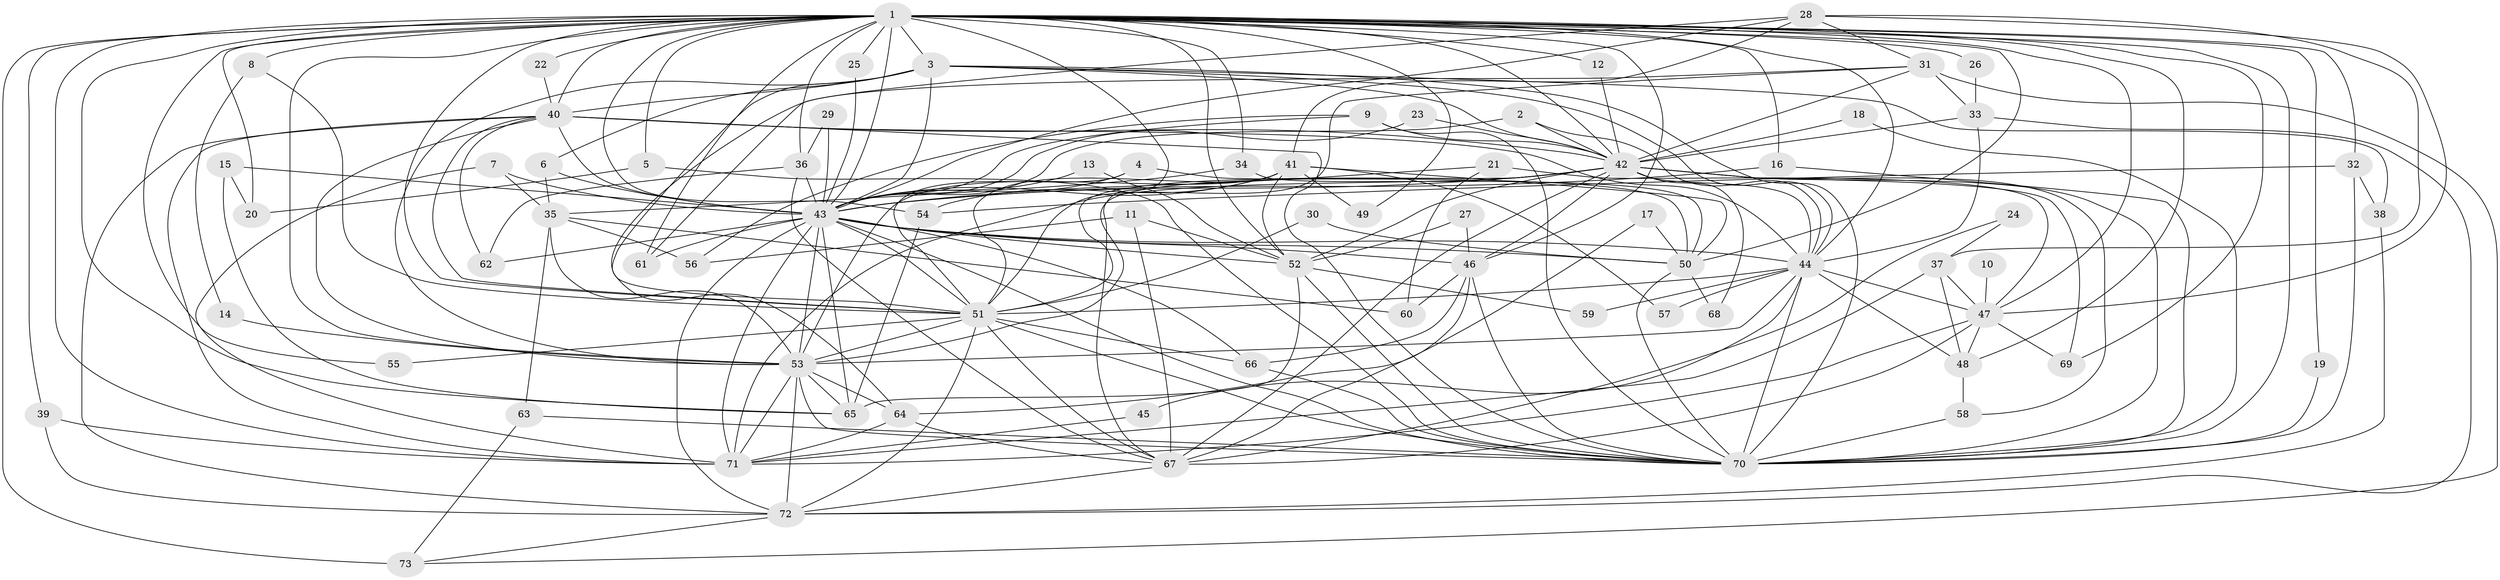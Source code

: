 // original degree distribution, {20: 0.00684931506849315, 32: 0.00684931506849315, 24: 0.00684931506849315, 37: 0.00684931506849315, 23: 0.00684931506849315, 18: 0.0136986301369863, 21: 0.00684931506849315, 15: 0.00684931506849315, 12: 0.0136986301369863, 3: 0.2602739726027397, 8: 0.0136986301369863, 2: 0.4863013698630137, 4: 0.0547945205479452, 5: 0.04794520547945205, 9: 0.0136986301369863, 6: 0.0273972602739726, 7: 0.02054794520547945}
// Generated by graph-tools (version 1.1) at 2025/25/03/09/25 03:25:38]
// undirected, 73 vertices, 214 edges
graph export_dot {
graph [start="1"]
  node [color=gray90,style=filled];
  1;
  2;
  3;
  4;
  5;
  6;
  7;
  8;
  9;
  10;
  11;
  12;
  13;
  14;
  15;
  16;
  17;
  18;
  19;
  20;
  21;
  22;
  23;
  24;
  25;
  26;
  27;
  28;
  29;
  30;
  31;
  32;
  33;
  34;
  35;
  36;
  37;
  38;
  39;
  40;
  41;
  42;
  43;
  44;
  45;
  46;
  47;
  48;
  49;
  50;
  51;
  52;
  53;
  54;
  55;
  56;
  57;
  58;
  59;
  60;
  61;
  62;
  63;
  64;
  65;
  66;
  67;
  68;
  69;
  70;
  71;
  72;
  73;
  1 -- 3 [weight=3.0];
  1 -- 5 [weight=1.0];
  1 -- 8 [weight=2.0];
  1 -- 12 [weight=1.0];
  1 -- 16 [weight=1.0];
  1 -- 19 [weight=1.0];
  1 -- 20 [weight=1.0];
  1 -- 22 [weight=1.0];
  1 -- 25 [weight=1.0];
  1 -- 26 [weight=1.0];
  1 -- 32 [weight=1.0];
  1 -- 34 [weight=1.0];
  1 -- 36 [weight=1.0];
  1 -- 39 [weight=1.0];
  1 -- 40 [weight=2.0];
  1 -- 42 [weight=2.0];
  1 -- 43 [weight=2.0];
  1 -- 44 [weight=2.0];
  1 -- 46 [weight=1.0];
  1 -- 47 [weight=1.0];
  1 -- 48 [weight=1.0];
  1 -- 49 [weight=1.0];
  1 -- 50 [weight=1.0];
  1 -- 51 [weight=3.0];
  1 -- 52 [weight=1.0];
  1 -- 53 [weight=3.0];
  1 -- 54 [weight=1.0];
  1 -- 55 [weight=1.0];
  1 -- 61 [weight=1.0];
  1 -- 65 [weight=2.0];
  1 -- 67 [weight=1.0];
  1 -- 69 [weight=1.0];
  1 -- 70 [weight=3.0];
  1 -- 71 [weight=1.0];
  1 -- 73 [weight=1.0];
  2 -- 42 [weight=1.0];
  2 -- 43 [weight=1.0];
  2 -- 44 [weight=1.0];
  3 -- 6 [weight=1.0];
  3 -- 38 [weight=1.0];
  3 -- 40 [weight=1.0];
  3 -- 42 [weight=1.0];
  3 -- 43 [weight=1.0];
  3 -- 44 [weight=1.0];
  3 -- 51 [weight=1.0];
  3 -- 53 [weight=1.0];
  3 -- 70 [weight=1.0];
  4 -- 43 [weight=1.0];
  4 -- 50 [weight=1.0];
  4 -- 51 [weight=1.0];
  5 -- 20 [weight=1.0];
  5 -- 70 [weight=1.0];
  6 -- 35 [weight=1.0];
  6 -- 43 [weight=1.0];
  7 -- 35 [weight=1.0];
  7 -- 43 [weight=1.0];
  7 -- 71 [weight=1.0];
  8 -- 14 [weight=1.0];
  8 -- 51 [weight=1.0];
  9 -- 42 [weight=1.0];
  9 -- 43 [weight=1.0];
  9 -- 56 [weight=1.0];
  9 -- 70 [weight=1.0];
  10 -- 47 [weight=1.0];
  11 -- 52 [weight=1.0];
  11 -- 56 [weight=1.0];
  11 -- 67 [weight=1.0];
  12 -- 42 [weight=1.0];
  13 -- 43 [weight=1.0];
  13 -- 52 [weight=1.0];
  14 -- 53 [weight=1.0];
  15 -- 20 [weight=1.0];
  15 -- 43 [weight=1.0];
  15 -- 65 [weight=1.0];
  16 -- 43 [weight=1.0];
  16 -- 70 [weight=1.0];
  17 -- 50 [weight=1.0];
  17 -- 67 [weight=1.0];
  18 -- 42 [weight=1.0];
  18 -- 70 [weight=1.0];
  19 -- 70 [weight=1.0];
  21 -- 43 [weight=1.0];
  21 -- 47 [weight=1.0];
  21 -- 60 [weight=1.0];
  22 -- 40 [weight=1.0];
  23 -- 42 [weight=1.0];
  23 -- 43 [weight=1.0];
  24 -- 37 [weight=1.0];
  24 -- 67 [weight=1.0];
  25 -- 43 [weight=1.0];
  26 -- 33 [weight=1.0];
  27 -- 46 [weight=1.0];
  27 -- 52 [weight=1.0];
  28 -- 31 [weight=1.0];
  28 -- 37 [weight=1.0];
  28 -- 41 [weight=1.0];
  28 -- 43 [weight=1.0];
  28 -- 47 [weight=1.0];
  28 -- 61 [weight=1.0];
  29 -- 36 [weight=1.0];
  29 -- 43 [weight=1.0];
  30 -- 50 [weight=1.0];
  30 -- 51 [weight=1.0];
  31 -- 33 [weight=2.0];
  31 -- 42 [weight=1.0];
  31 -- 51 [weight=1.0];
  31 -- 64 [weight=1.0];
  31 -- 73 [weight=1.0];
  32 -- 38 [weight=1.0];
  32 -- 54 [weight=1.0];
  32 -- 70 [weight=1.0];
  33 -- 42 [weight=1.0];
  33 -- 44 [weight=1.0];
  33 -- 72 [weight=1.0];
  34 -- 35 [weight=1.0];
  34 -- 50 [weight=1.0];
  35 -- 53 [weight=1.0];
  35 -- 56 [weight=1.0];
  35 -- 60 [weight=1.0];
  35 -- 63 [weight=1.0];
  36 -- 43 [weight=1.0];
  36 -- 62 [weight=1.0];
  36 -- 67 [weight=1.0];
  37 -- 47 [weight=1.0];
  37 -- 48 [weight=1.0];
  37 -- 71 [weight=1.0];
  38 -- 72 [weight=1.0];
  39 -- 71 [weight=1.0];
  39 -- 72 [weight=1.0];
  40 -- 42 [weight=1.0];
  40 -- 43 [weight=1.0];
  40 -- 44 [weight=1.0];
  40 -- 51 [weight=1.0];
  40 -- 53 [weight=2.0];
  40 -- 62 [weight=1.0];
  40 -- 70 [weight=1.0];
  40 -- 71 [weight=1.0];
  40 -- 72 [weight=1.0];
  41 -- 43 [weight=1.0];
  41 -- 49 [weight=1.0];
  41 -- 50 [weight=1.0];
  41 -- 51 [weight=2.0];
  41 -- 52 [weight=1.0];
  41 -- 53 [weight=1.0];
  41 -- 54 [weight=1.0];
  41 -- 57 [weight=1.0];
  42 -- 43 [weight=1.0];
  42 -- 44 [weight=2.0];
  42 -- 46 [weight=1.0];
  42 -- 51 [weight=1.0];
  42 -- 52 [weight=1.0];
  42 -- 53 [weight=1.0];
  42 -- 58 [weight=1.0];
  42 -- 67 [weight=1.0];
  42 -- 68 [weight=1.0];
  42 -- 69 [weight=1.0];
  42 -- 70 [weight=1.0];
  42 -- 71 [weight=1.0];
  43 -- 44 [weight=2.0];
  43 -- 46 [weight=1.0];
  43 -- 50 [weight=1.0];
  43 -- 51 [weight=2.0];
  43 -- 52 [weight=2.0];
  43 -- 53 [weight=1.0];
  43 -- 61 [weight=1.0];
  43 -- 62 [weight=2.0];
  43 -- 65 [weight=1.0];
  43 -- 66 [weight=1.0];
  43 -- 70 [weight=1.0];
  43 -- 71 [weight=1.0];
  43 -- 72 [weight=1.0];
  44 -- 45 [weight=1.0];
  44 -- 47 [weight=1.0];
  44 -- 48 [weight=1.0];
  44 -- 51 [weight=1.0];
  44 -- 53 [weight=1.0];
  44 -- 57 [weight=1.0];
  44 -- 59 [weight=1.0];
  44 -- 70 [weight=2.0];
  45 -- 71 [weight=1.0];
  46 -- 60 [weight=1.0];
  46 -- 64 [weight=1.0];
  46 -- 66 [weight=1.0];
  46 -- 70 [weight=1.0];
  47 -- 48 [weight=1.0];
  47 -- 67 [weight=1.0];
  47 -- 69 [weight=1.0];
  47 -- 71 [weight=1.0];
  48 -- 58 [weight=1.0];
  50 -- 68 [weight=1.0];
  50 -- 70 [weight=1.0];
  51 -- 53 [weight=2.0];
  51 -- 55 [weight=1.0];
  51 -- 66 [weight=1.0];
  51 -- 67 [weight=1.0];
  51 -- 70 [weight=1.0];
  51 -- 72 [weight=1.0];
  52 -- 59 [weight=1.0];
  52 -- 65 [weight=1.0];
  52 -- 70 [weight=1.0];
  53 -- 64 [weight=1.0];
  53 -- 65 [weight=1.0];
  53 -- 70 [weight=2.0];
  53 -- 71 [weight=1.0];
  53 -- 72 [weight=1.0];
  54 -- 65 [weight=1.0];
  58 -- 70 [weight=1.0];
  63 -- 70 [weight=1.0];
  63 -- 73 [weight=1.0];
  64 -- 67 [weight=1.0];
  64 -- 71 [weight=1.0];
  66 -- 70 [weight=1.0];
  67 -- 72 [weight=1.0];
  72 -- 73 [weight=1.0];
}
